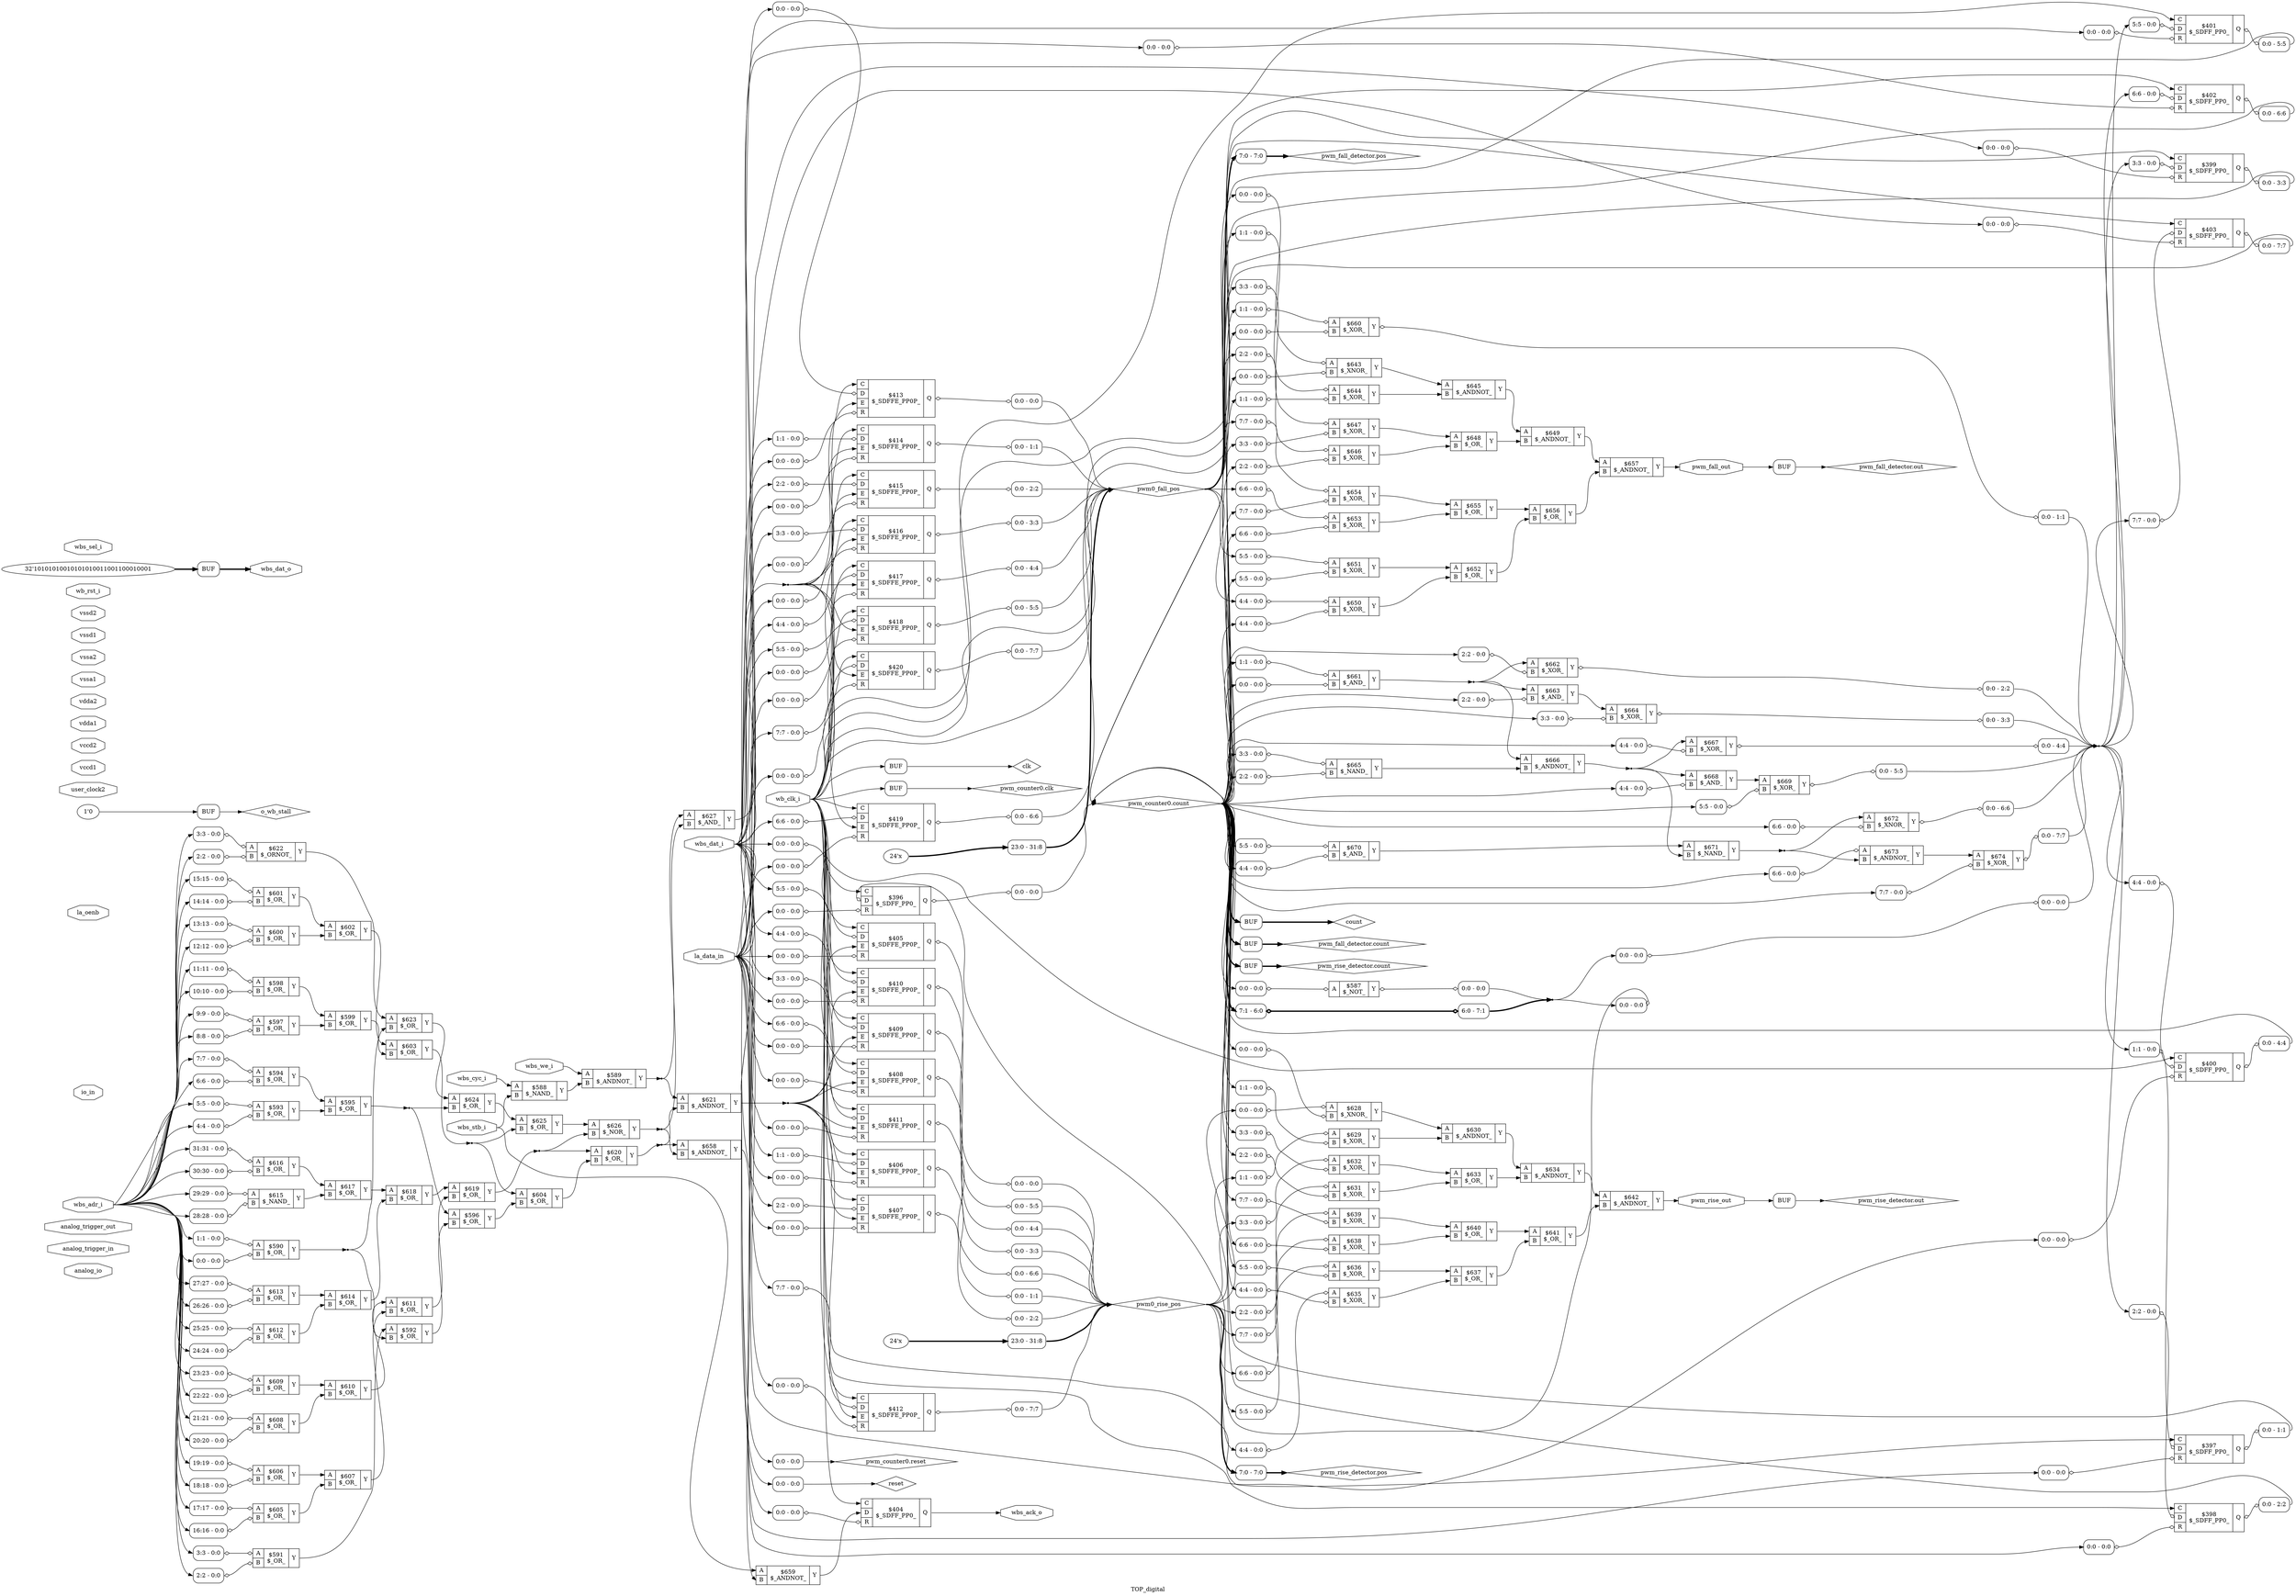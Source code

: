 digraph "TOP_digital" {
label="TOP_digital";
rankdir="LR";
remincross=true;
n81 [ shape=octagon, label="analog_io", color="black", fontcolor="black" ];
n82 [ shape=octagon, label="analog_trigger_in", color="black", fontcolor="black" ];
n83 [ shape=octagon, label="analog_trigger_out", color="black", fontcolor="black" ];
n84 [ shape=diamond, label="clk", color="black", fontcolor="black" ];
n85 [ shape=diamond, label="count", color="black", fontcolor="black" ];
n86 [ shape=octagon, label="io_in", color="black", fontcolor="black" ];
n87 [ shape=octagon, label="la_data_in", color="black", fontcolor="black" ];
n88 [ shape=octagon, label="la_oenb", color="black", fontcolor="black" ];
n89 [ shape=diamond, label="o_wb_stall", color="black", fontcolor="black" ];
n90 [ shape=diamond, label="pwm0_fall_pos", color="black", fontcolor="black" ];
n91 [ shape=diamond, label="pwm0_rise_pos", color="black", fontcolor="black" ];
n92 [ shape=diamond, label="pwm_counter0.clk", color="black", fontcolor="black" ];
n93 [ shape=diamond, label="pwm_counter0.count", color="black", fontcolor="black" ];
n94 [ shape=diamond, label="pwm_counter0.reset", color="black", fontcolor="black" ];
n95 [ shape=diamond, label="pwm_fall_detector.count", color="black", fontcolor="black" ];
n96 [ shape=diamond, label="pwm_fall_detector.out", color="black", fontcolor="black" ];
n97 [ shape=diamond, label="pwm_fall_detector.pos", color="black", fontcolor="black" ];
n98 [ shape=octagon, label="pwm_fall_out", color="black", fontcolor="black" ];
n99 [ shape=diamond, label="pwm_rise_detector.count", color="black", fontcolor="black" ];
n100 [ shape=diamond, label="pwm_rise_detector.out", color="black", fontcolor="black" ];
n101 [ shape=diamond, label="pwm_rise_detector.pos", color="black", fontcolor="black" ];
n102 [ shape=octagon, label="pwm_rise_out", color="black", fontcolor="black" ];
n103 [ shape=diamond, label="reset", color="black", fontcolor="black" ];
n104 [ shape=octagon, label="user_clock2", color="black", fontcolor="black" ];
n105 [ shape=octagon, label="vccd1", color="black", fontcolor="black" ];
n106 [ shape=octagon, label="vccd2", color="black", fontcolor="black" ];
n107 [ shape=octagon, label="vdda1", color="black", fontcolor="black" ];
n108 [ shape=octagon, label="vdda2", color="black", fontcolor="black" ];
n109 [ shape=octagon, label="vssa1", color="black", fontcolor="black" ];
n110 [ shape=octagon, label="vssa2", color="black", fontcolor="black" ];
n111 [ shape=octagon, label="vssd1", color="black", fontcolor="black" ];
n112 [ shape=octagon, label="vssd2", color="black", fontcolor="black" ];
n113 [ shape=octagon, label="wb_clk_i", color="black", fontcolor="black" ];
n114 [ shape=octagon, label="wb_rst_i", color="black", fontcolor="black" ];
n115 [ shape=octagon, label="wbs_ack_o", color="black", fontcolor="black" ];
n116 [ shape=octagon, label="wbs_adr_i", color="black", fontcolor="black" ];
n117 [ shape=octagon, label="wbs_cyc_i", color="black", fontcolor="black" ];
n118 [ shape=octagon, label="wbs_dat_i", color="black", fontcolor="black" ];
n119 [ shape=octagon, label="wbs_dat_o", color="black", fontcolor="black" ];
n120 [ shape=octagon, label="wbs_sel_i", color="black", fontcolor="black" ];
n121 [ shape=octagon, label="wbs_stb_i", color="black", fontcolor="black" ];
n122 [ shape=octagon, label="wbs_we_i", color="black", fontcolor="black" ];
c125 [ shape=record, label="{{<p123> A}|$587\n$_NOT_|{<p124> Y}}",  ];
x0 [ shape=record, style=rounded, label="<s0> 0:0 - 0:0 ", color="black", fontcolor="black" ];
x0:e -> c125:p123:w [arrowhead=odiamond, arrowtail=odiamond, dir=both, color="black", fontcolor="black", label=""];
x1 [ shape=record, style=rounded, label="<s0> 0:0 - 0:0 ", color="black", fontcolor="black" ];
c125:p124:e -> x1:w [arrowhead=odiamond, arrowtail=odiamond, dir=both, color="black", fontcolor="black", label=""];
c127 [ shape=record, label="{{<p123> A|<p126> B}|$588\n$_NAND_|{<p124> Y}}",  ];
c128 [ shape=record, label="{{<p123> A|<p126> B}|$589\n$_ANDNOT_|{<p124> Y}}",  ];
c129 [ shape=record, label="{{<p123> A|<p126> B}|$590\n$_OR_|{<p124> Y}}",  ];
x2 [ shape=record, style=rounded, label="<s0> 1:1 - 0:0 ", color="black", fontcolor="black" ];
x2:e -> c129:p123:w [arrowhead=odiamond, arrowtail=odiamond, dir=both, color="black", fontcolor="black", label=""];
x3 [ shape=record, style=rounded, label="<s0> 0:0 - 0:0 ", color="black", fontcolor="black" ];
x3:e -> c129:p126:w [arrowhead=odiamond, arrowtail=odiamond, dir=both, color="black", fontcolor="black", label=""];
c130 [ shape=record, label="{{<p123> A|<p126> B}|$591\n$_OR_|{<p124> Y}}",  ];
x4 [ shape=record, style=rounded, label="<s0> 3:3 - 0:0 ", color="black", fontcolor="black" ];
x4:e -> c130:p123:w [arrowhead=odiamond, arrowtail=odiamond, dir=both, color="black", fontcolor="black", label=""];
x5 [ shape=record, style=rounded, label="<s0> 2:2 - 0:0 ", color="black", fontcolor="black" ];
x5:e -> c130:p126:w [arrowhead=odiamond, arrowtail=odiamond, dir=both, color="black", fontcolor="black", label=""];
c131 [ shape=record, label="{{<p123> A|<p126> B}|$592\n$_OR_|{<p124> Y}}",  ];
c132 [ shape=record, label="{{<p123> A|<p126> B}|$593\n$_OR_|{<p124> Y}}",  ];
x6 [ shape=record, style=rounded, label="<s0> 5:5 - 0:0 ", color="black", fontcolor="black" ];
x6:e -> c132:p123:w [arrowhead=odiamond, arrowtail=odiamond, dir=both, color="black", fontcolor="black", label=""];
x7 [ shape=record, style=rounded, label="<s0> 4:4 - 0:0 ", color="black", fontcolor="black" ];
x7:e -> c132:p126:w [arrowhead=odiamond, arrowtail=odiamond, dir=both, color="black", fontcolor="black", label=""];
c133 [ shape=record, label="{{<p123> A|<p126> B}|$594\n$_OR_|{<p124> Y}}",  ];
x8 [ shape=record, style=rounded, label="<s0> 7:7 - 0:0 ", color="black", fontcolor="black" ];
x8:e -> c133:p123:w [arrowhead=odiamond, arrowtail=odiamond, dir=both, color="black", fontcolor="black", label=""];
x9 [ shape=record, style=rounded, label="<s0> 6:6 - 0:0 ", color="black", fontcolor="black" ];
x9:e -> c133:p126:w [arrowhead=odiamond, arrowtail=odiamond, dir=both, color="black", fontcolor="black", label=""];
c134 [ shape=record, label="{{<p123> A|<p126> B}|$595\n$_OR_|{<p124> Y}}",  ];
c135 [ shape=record, label="{{<p123> A|<p126> B}|$596\n$_OR_|{<p124> Y}}",  ];
c136 [ shape=record, label="{{<p123> A|<p126> B}|$597\n$_OR_|{<p124> Y}}",  ];
x10 [ shape=record, style=rounded, label="<s0> 9:9 - 0:0 ", color="black", fontcolor="black" ];
x10:e -> c136:p123:w [arrowhead=odiamond, arrowtail=odiamond, dir=both, color="black", fontcolor="black", label=""];
x11 [ shape=record, style=rounded, label="<s0> 8:8 - 0:0 ", color="black", fontcolor="black" ];
x11:e -> c136:p126:w [arrowhead=odiamond, arrowtail=odiamond, dir=both, color="black", fontcolor="black", label=""];
c137 [ shape=record, label="{{<p123> A|<p126> B}|$598\n$_OR_|{<p124> Y}}",  ];
x12 [ shape=record, style=rounded, label="<s0> 11:11 - 0:0 ", color="black", fontcolor="black" ];
x12:e -> c137:p123:w [arrowhead=odiamond, arrowtail=odiamond, dir=both, color="black", fontcolor="black", label=""];
x13 [ shape=record, style=rounded, label="<s0> 10:10 - 0:0 ", color="black", fontcolor="black" ];
x13:e -> c137:p126:w [arrowhead=odiamond, arrowtail=odiamond, dir=both, color="black", fontcolor="black", label=""];
c138 [ shape=record, label="{{<p123> A|<p126> B}|$599\n$_OR_|{<p124> Y}}",  ];
c139 [ shape=record, label="{{<p123> A|<p126> B}|$600\n$_OR_|{<p124> Y}}",  ];
x14 [ shape=record, style=rounded, label="<s0> 13:13 - 0:0 ", color="black", fontcolor="black" ];
x14:e -> c139:p123:w [arrowhead=odiamond, arrowtail=odiamond, dir=both, color="black", fontcolor="black", label=""];
x15 [ shape=record, style=rounded, label="<s0> 12:12 - 0:0 ", color="black", fontcolor="black" ];
x15:e -> c139:p126:w [arrowhead=odiamond, arrowtail=odiamond, dir=both, color="black", fontcolor="black", label=""];
c140 [ shape=record, label="{{<p123> A|<p126> B}|$601\n$_OR_|{<p124> Y}}",  ];
x16 [ shape=record, style=rounded, label="<s0> 15:15 - 0:0 ", color="black", fontcolor="black" ];
x16:e -> c140:p123:w [arrowhead=odiamond, arrowtail=odiamond, dir=both, color="black", fontcolor="black", label=""];
x17 [ shape=record, style=rounded, label="<s0> 14:14 - 0:0 ", color="black", fontcolor="black" ];
x17:e -> c140:p126:w [arrowhead=odiamond, arrowtail=odiamond, dir=both, color="black", fontcolor="black", label=""];
c141 [ shape=record, label="{{<p123> A|<p126> B}|$602\n$_OR_|{<p124> Y}}",  ];
c142 [ shape=record, label="{{<p123> A|<p126> B}|$603\n$_OR_|{<p124> Y}}",  ];
c143 [ shape=record, label="{{<p123> A|<p126> B}|$604\n$_OR_|{<p124> Y}}",  ];
c144 [ shape=record, label="{{<p123> A|<p126> B}|$605\n$_OR_|{<p124> Y}}",  ];
x18 [ shape=record, style=rounded, label="<s0> 17:17 - 0:0 ", color="black", fontcolor="black" ];
x18:e -> c144:p123:w [arrowhead=odiamond, arrowtail=odiamond, dir=both, color="black", fontcolor="black", label=""];
x19 [ shape=record, style=rounded, label="<s0> 16:16 - 0:0 ", color="black", fontcolor="black" ];
x19:e -> c144:p126:w [arrowhead=odiamond, arrowtail=odiamond, dir=both, color="black", fontcolor="black", label=""];
c145 [ shape=record, label="{{<p123> A|<p126> B}|$606\n$_OR_|{<p124> Y}}",  ];
x20 [ shape=record, style=rounded, label="<s0> 19:19 - 0:0 ", color="black", fontcolor="black" ];
x20:e -> c145:p123:w [arrowhead=odiamond, arrowtail=odiamond, dir=both, color="black", fontcolor="black", label=""];
x21 [ shape=record, style=rounded, label="<s0> 18:18 - 0:0 ", color="black", fontcolor="black" ];
x21:e -> c145:p126:w [arrowhead=odiamond, arrowtail=odiamond, dir=both, color="black", fontcolor="black", label=""];
c146 [ shape=record, label="{{<p123> A|<p126> B}|$607\n$_OR_|{<p124> Y}}",  ];
c147 [ shape=record, label="{{<p123> A|<p126> B}|$608\n$_OR_|{<p124> Y}}",  ];
x22 [ shape=record, style=rounded, label="<s0> 21:21 - 0:0 ", color="black", fontcolor="black" ];
x22:e -> c147:p123:w [arrowhead=odiamond, arrowtail=odiamond, dir=both, color="black", fontcolor="black", label=""];
x23 [ shape=record, style=rounded, label="<s0> 20:20 - 0:0 ", color="black", fontcolor="black" ];
x23:e -> c147:p126:w [arrowhead=odiamond, arrowtail=odiamond, dir=both, color="black", fontcolor="black", label=""];
c148 [ shape=record, label="{{<p123> A|<p126> B}|$609\n$_OR_|{<p124> Y}}",  ];
x24 [ shape=record, style=rounded, label="<s0> 23:23 - 0:0 ", color="black", fontcolor="black" ];
x24:e -> c148:p123:w [arrowhead=odiamond, arrowtail=odiamond, dir=both, color="black", fontcolor="black", label=""];
x25 [ shape=record, style=rounded, label="<s0> 22:22 - 0:0 ", color="black", fontcolor="black" ];
x25:e -> c148:p126:w [arrowhead=odiamond, arrowtail=odiamond, dir=both, color="black", fontcolor="black", label=""];
c149 [ shape=record, label="{{<p123> A|<p126> B}|$610\n$_OR_|{<p124> Y}}",  ];
c150 [ shape=record, label="{{<p123> A|<p126> B}|$611\n$_OR_|{<p124> Y}}",  ];
c151 [ shape=record, label="{{<p123> A|<p126> B}|$612\n$_OR_|{<p124> Y}}",  ];
x26 [ shape=record, style=rounded, label="<s0> 25:25 - 0:0 ", color="black", fontcolor="black" ];
x26:e -> c151:p123:w [arrowhead=odiamond, arrowtail=odiamond, dir=both, color="black", fontcolor="black", label=""];
x27 [ shape=record, style=rounded, label="<s0> 24:24 - 0:0 ", color="black", fontcolor="black" ];
x27:e -> c151:p126:w [arrowhead=odiamond, arrowtail=odiamond, dir=both, color="black", fontcolor="black", label=""];
c152 [ shape=record, label="{{<p123> A|<p126> B}|$613\n$_OR_|{<p124> Y}}",  ];
x28 [ shape=record, style=rounded, label="<s0> 27:27 - 0:0 ", color="black", fontcolor="black" ];
x28:e -> c152:p123:w [arrowhead=odiamond, arrowtail=odiamond, dir=both, color="black", fontcolor="black", label=""];
x29 [ shape=record, style=rounded, label="<s0> 26:26 - 0:0 ", color="black", fontcolor="black" ];
x29:e -> c152:p126:w [arrowhead=odiamond, arrowtail=odiamond, dir=both, color="black", fontcolor="black", label=""];
c153 [ shape=record, label="{{<p123> A|<p126> B}|$614\n$_OR_|{<p124> Y}}",  ];
c154 [ shape=record, label="{{<p123> A|<p126> B}|$615\n$_NAND_|{<p124> Y}}",  ];
x30 [ shape=record, style=rounded, label="<s0> 29:29 - 0:0 ", color="black", fontcolor="black" ];
x30:e -> c154:p123:w [arrowhead=odiamond, arrowtail=odiamond, dir=both, color="black", fontcolor="black", label=""];
x31 [ shape=record, style=rounded, label="<s0> 28:28 - 0:0 ", color="black", fontcolor="black" ];
x31:e -> c154:p126:w [arrowhead=odiamond, arrowtail=odiamond, dir=both, color="black", fontcolor="black", label=""];
c155 [ shape=record, label="{{<p123> A|<p126> B}|$616\n$_OR_|{<p124> Y}}",  ];
x32 [ shape=record, style=rounded, label="<s0> 31:31 - 0:0 ", color="black", fontcolor="black" ];
x32:e -> c155:p123:w [arrowhead=odiamond, arrowtail=odiamond, dir=both, color="black", fontcolor="black", label=""];
x33 [ shape=record, style=rounded, label="<s0> 30:30 - 0:0 ", color="black", fontcolor="black" ];
x33:e -> c155:p126:w [arrowhead=odiamond, arrowtail=odiamond, dir=both, color="black", fontcolor="black", label=""];
c156 [ shape=record, label="{{<p123> A|<p126> B}|$617\n$_OR_|{<p124> Y}}",  ];
c157 [ shape=record, label="{{<p123> A|<p126> B}|$618\n$_OR_|{<p124> Y}}",  ];
c158 [ shape=record, label="{{<p123> A|<p126> B}|$619\n$_OR_|{<p124> Y}}",  ];
c159 [ shape=record, label="{{<p123> A|<p126> B}|$620\n$_OR_|{<p124> Y}}",  ];
c160 [ shape=record, label="{{<p123> A|<p126> B}|$621\n$_ANDNOT_|{<p124> Y}}",  ];
c161 [ shape=record, label="{{<p123> A|<p126> B}|$622\n$_ORNOT_|{<p124> Y}}",  ];
x34 [ shape=record, style=rounded, label="<s0> 3:3 - 0:0 ", color="black", fontcolor="black" ];
x34:e -> c161:p123:w [arrowhead=odiamond, arrowtail=odiamond, dir=both, color="black", fontcolor="black", label=""];
x35 [ shape=record, style=rounded, label="<s0> 2:2 - 0:0 ", color="black", fontcolor="black" ];
x35:e -> c161:p126:w [arrowhead=odiamond, arrowtail=odiamond, dir=both, color="black", fontcolor="black", label=""];
c162 [ shape=record, label="{{<p123> A|<p126> B}|$623\n$_OR_|{<p124> Y}}",  ];
c163 [ shape=record, label="{{<p123> A|<p126> B}|$624\n$_OR_|{<p124> Y}}",  ];
c164 [ shape=record, label="{{<p123> A|<p126> B}|$625\n$_OR_|{<p124> Y}}",  ];
c165 [ shape=record, label="{{<p123> A|<p126> B}|$626\n$_NOR_|{<p124> Y}}",  ];
c166 [ shape=record, label="{{<p123> A|<p126> B}|$627\n$_AND_|{<p124> Y}}",  ];
c167 [ shape=record, label="{{<p123> A|<p126> B}|$628\n$_XNOR_|{<p124> Y}}",  ];
x36 [ shape=record, style=rounded, label="<s0> 0:0 - 0:0 ", color="black", fontcolor="black" ];
x36:e -> c167:p123:w [arrowhead=odiamond, arrowtail=odiamond, dir=both, color="black", fontcolor="black", label=""];
x37 [ shape=record, style=rounded, label="<s0> 0:0 - 0:0 ", color="black", fontcolor="black" ];
x37:e -> c167:p126:w [arrowhead=odiamond, arrowtail=odiamond, dir=both, color="black", fontcolor="black", label=""];
c168 [ shape=record, label="{{<p123> A|<p126> B}|$629\n$_XOR_|{<p124> Y}}",  ];
x38 [ shape=record, style=rounded, label="<s0> 1:1 - 0:0 ", color="black", fontcolor="black" ];
x38:e -> c168:p123:w [arrowhead=odiamond, arrowtail=odiamond, dir=both, color="black", fontcolor="black", label=""];
x39 [ shape=record, style=rounded, label="<s0> 1:1 - 0:0 ", color="black", fontcolor="black" ];
x39:e -> c168:p126:w [arrowhead=odiamond, arrowtail=odiamond, dir=both, color="black", fontcolor="black", label=""];
c169 [ shape=record, label="{{<p123> A|<p126> B}|$630\n$_ANDNOT_|{<p124> Y}}",  ];
c170 [ shape=record, label="{{<p123> A|<p126> B}|$631\n$_XOR_|{<p124> Y}}",  ];
x40 [ shape=record, style=rounded, label="<s0> 2:2 - 0:0 ", color="black", fontcolor="black" ];
x40:e -> c170:p123:w [arrowhead=odiamond, arrowtail=odiamond, dir=both, color="black", fontcolor="black", label=""];
x41 [ shape=record, style=rounded, label="<s0> 2:2 - 0:0 ", color="black", fontcolor="black" ];
x41:e -> c170:p126:w [arrowhead=odiamond, arrowtail=odiamond, dir=both, color="black", fontcolor="black", label=""];
c171 [ shape=record, label="{{<p123> A|<p126> B}|$632\n$_XOR_|{<p124> Y}}",  ];
x42 [ shape=record, style=rounded, label="<s0> 3:3 - 0:0 ", color="black", fontcolor="black" ];
x42:e -> c171:p123:w [arrowhead=odiamond, arrowtail=odiamond, dir=both, color="black", fontcolor="black", label=""];
x43 [ shape=record, style=rounded, label="<s0> 3:3 - 0:0 ", color="black", fontcolor="black" ];
x43:e -> c171:p126:w [arrowhead=odiamond, arrowtail=odiamond, dir=both, color="black", fontcolor="black", label=""];
c172 [ shape=record, label="{{<p123> A|<p126> B}|$633\n$_OR_|{<p124> Y}}",  ];
c173 [ shape=record, label="{{<p123> A|<p126> B}|$634\n$_ANDNOT_|{<p124> Y}}",  ];
c174 [ shape=record, label="{{<p123> A|<p126> B}|$635\n$_XOR_|{<p124> Y}}",  ];
x44 [ shape=record, style=rounded, label="<s0> 4:4 - 0:0 ", color="black", fontcolor="black" ];
x44:e -> c174:p123:w [arrowhead=odiamond, arrowtail=odiamond, dir=both, color="black", fontcolor="black", label=""];
x45 [ shape=record, style=rounded, label="<s0> 4:4 - 0:0 ", color="black", fontcolor="black" ];
x45:e -> c174:p126:w [arrowhead=odiamond, arrowtail=odiamond, dir=both, color="black", fontcolor="black", label=""];
c175 [ shape=record, label="{{<p123> A|<p126> B}|$636\n$_XOR_|{<p124> Y}}",  ];
x46 [ shape=record, style=rounded, label="<s0> 5:5 - 0:0 ", color="black", fontcolor="black" ];
x46:e -> c175:p123:w [arrowhead=odiamond, arrowtail=odiamond, dir=both, color="black", fontcolor="black", label=""];
x47 [ shape=record, style=rounded, label="<s0> 5:5 - 0:0 ", color="black", fontcolor="black" ];
x47:e -> c175:p126:w [arrowhead=odiamond, arrowtail=odiamond, dir=both, color="black", fontcolor="black", label=""];
c176 [ shape=record, label="{{<p123> A|<p126> B}|$637\n$_OR_|{<p124> Y}}",  ];
c177 [ shape=record, label="{{<p123> A|<p126> B}|$638\n$_XOR_|{<p124> Y}}",  ];
x48 [ shape=record, style=rounded, label="<s0> 6:6 - 0:0 ", color="black", fontcolor="black" ];
x48:e -> c177:p123:w [arrowhead=odiamond, arrowtail=odiamond, dir=both, color="black", fontcolor="black", label=""];
x49 [ shape=record, style=rounded, label="<s0> 6:6 - 0:0 ", color="black", fontcolor="black" ];
x49:e -> c177:p126:w [arrowhead=odiamond, arrowtail=odiamond, dir=both, color="black", fontcolor="black", label=""];
c178 [ shape=record, label="{{<p123> A|<p126> B}|$639\n$_XOR_|{<p124> Y}}",  ];
x50 [ shape=record, style=rounded, label="<s0> 7:7 - 0:0 ", color="black", fontcolor="black" ];
x50:e -> c178:p123:w [arrowhead=odiamond, arrowtail=odiamond, dir=both, color="black", fontcolor="black", label=""];
x51 [ shape=record, style=rounded, label="<s0> 7:7 - 0:0 ", color="black", fontcolor="black" ];
x51:e -> c178:p126:w [arrowhead=odiamond, arrowtail=odiamond, dir=both, color="black", fontcolor="black", label=""];
c179 [ shape=record, label="{{<p123> A|<p126> B}|$640\n$_OR_|{<p124> Y}}",  ];
c180 [ shape=record, label="{{<p123> A|<p126> B}|$641\n$_OR_|{<p124> Y}}",  ];
c181 [ shape=record, label="{{<p123> A|<p126> B}|$642\n$_ANDNOT_|{<p124> Y}}",  ];
c182 [ shape=record, label="{{<p123> A|<p126> B}|$643\n$_XNOR_|{<p124> Y}}",  ];
x52 [ shape=record, style=rounded, label="<s0> 0:0 - 0:0 ", color="black", fontcolor="black" ];
x52:e -> c182:p123:w [arrowhead=odiamond, arrowtail=odiamond, dir=both, color="black", fontcolor="black", label=""];
x53 [ shape=record, style=rounded, label="<s0> 0:0 - 0:0 ", color="black", fontcolor="black" ];
x53:e -> c182:p126:w [arrowhead=odiamond, arrowtail=odiamond, dir=both, color="black", fontcolor="black", label=""];
c183 [ shape=record, label="{{<p123> A|<p126> B}|$644\n$_XOR_|{<p124> Y}}",  ];
x54 [ shape=record, style=rounded, label="<s0> 1:1 - 0:0 ", color="black", fontcolor="black" ];
x54:e -> c183:p123:w [arrowhead=odiamond, arrowtail=odiamond, dir=both, color="black", fontcolor="black", label=""];
x55 [ shape=record, style=rounded, label="<s0> 1:1 - 0:0 ", color="black", fontcolor="black" ];
x55:e -> c183:p126:w [arrowhead=odiamond, arrowtail=odiamond, dir=both, color="black", fontcolor="black", label=""];
c184 [ shape=record, label="{{<p123> A|<p126> B}|$645\n$_ANDNOT_|{<p124> Y}}",  ];
c185 [ shape=record, label="{{<p123> A|<p126> B}|$646\n$_XOR_|{<p124> Y}}",  ];
x56 [ shape=record, style=rounded, label="<s0> 2:2 - 0:0 ", color="black", fontcolor="black" ];
x56:e -> c185:p123:w [arrowhead=odiamond, arrowtail=odiamond, dir=both, color="black", fontcolor="black", label=""];
x57 [ shape=record, style=rounded, label="<s0> 2:2 - 0:0 ", color="black", fontcolor="black" ];
x57:e -> c185:p126:w [arrowhead=odiamond, arrowtail=odiamond, dir=both, color="black", fontcolor="black", label=""];
c186 [ shape=record, label="{{<p123> A|<p126> B}|$647\n$_XOR_|{<p124> Y}}",  ];
x58 [ shape=record, style=rounded, label="<s0> 3:3 - 0:0 ", color="black", fontcolor="black" ];
x58:e -> c186:p123:w [arrowhead=odiamond, arrowtail=odiamond, dir=both, color="black", fontcolor="black", label=""];
x59 [ shape=record, style=rounded, label="<s0> 3:3 - 0:0 ", color="black", fontcolor="black" ];
x59:e -> c186:p126:w [arrowhead=odiamond, arrowtail=odiamond, dir=both, color="black", fontcolor="black", label=""];
c187 [ shape=record, label="{{<p123> A|<p126> B}|$648\n$_OR_|{<p124> Y}}",  ];
c188 [ shape=record, label="{{<p123> A|<p126> B}|$649\n$_ANDNOT_|{<p124> Y}}",  ];
c189 [ shape=record, label="{{<p123> A|<p126> B}|$650\n$_XOR_|{<p124> Y}}",  ];
x60 [ shape=record, style=rounded, label="<s0> 4:4 - 0:0 ", color="black", fontcolor="black" ];
x60:e -> c189:p123:w [arrowhead=odiamond, arrowtail=odiamond, dir=both, color="black", fontcolor="black", label=""];
x61 [ shape=record, style=rounded, label="<s0> 4:4 - 0:0 ", color="black", fontcolor="black" ];
x61:e -> c189:p126:w [arrowhead=odiamond, arrowtail=odiamond, dir=both, color="black", fontcolor="black", label=""];
c190 [ shape=record, label="{{<p123> A|<p126> B}|$651\n$_XOR_|{<p124> Y}}",  ];
x62 [ shape=record, style=rounded, label="<s0> 5:5 - 0:0 ", color="black", fontcolor="black" ];
x62:e -> c190:p123:w [arrowhead=odiamond, arrowtail=odiamond, dir=both, color="black", fontcolor="black", label=""];
x63 [ shape=record, style=rounded, label="<s0> 5:5 - 0:0 ", color="black", fontcolor="black" ];
x63:e -> c190:p126:w [arrowhead=odiamond, arrowtail=odiamond, dir=both, color="black", fontcolor="black", label=""];
c191 [ shape=record, label="{{<p123> A|<p126> B}|$652\n$_OR_|{<p124> Y}}",  ];
c192 [ shape=record, label="{{<p123> A|<p126> B}|$653\n$_XOR_|{<p124> Y}}",  ];
x64 [ shape=record, style=rounded, label="<s0> 6:6 - 0:0 ", color="black", fontcolor="black" ];
x64:e -> c192:p123:w [arrowhead=odiamond, arrowtail=odiamond, dir=both, color="black", fontcolor="black", label=""];
x65 [ shape=record, style=rounded, label="<s0> 6:6 - 0:0 ", color="black", fontcolor="black" ];
x65:e -> c192:p126:w [arrowhead=odiamond, arrowtail=odiamond, dir=both, color="black", fontcolor="black", label=""];
c193 [ shape=record, label="{{<p123> A|<p126> B}|$654\n$_XOR_|{<p124> Y}}",  ];
x66 [ shape=record, style=rounded, label="<s0> 7:7 - 0:0 ", color="black", fontcolor="black" ];
x66:e -> c193:p123:w [arrowhead=odiamond, arrowtail=odiamond, dir=both, color="black", fontcolor="black", label=""];
x67 [ shape=record, style=rounded, label="<s0> 7:7 - 0:0 ", color="black", fontcolor="black" ];
x67:e -> c193:p126:w [arrowhead=odiamond, arrowtail=odiamond, dir=both, color="black", fontcolor="black", label=""];
c194 [ shape=record, label="{{<p123> A|<p126> B}|$655\n$_OR_|{<p124> Y}}",  ];
c195 [ shape=record, label="{{<p123> A|<p126> B}|$656\n$_OR_|{<p124> Y}}",  ];
c196 [ shape=record, label="{{<p123> A|<p126> B}|$657\n$_ANDNOT_|{<p124> Y}}",  ];
c197 [ shape=record, label="{{<p123> A|<p126> B}|$658\n$_ANDNOT_|{<p124> Y}}",  ];
c198 [ shape=record, label="{{<p123> A|<p126> B}|$659\n$_ANDNOT_|{<p124> Y}}",  ];
c199 [ shape=record, label="{{<p123> A|<p126> B}|$660\n$_XOR_|{<p124> Y}}",  ];
x68 [ shape=record, style=rounded, label="<s0> 1:1 - 0:0 ", color="black", fontcolor="black" ];
x68:e -> c199:p123:w [arrowhead=odiamond, arrowtail=odiamond, dir=both, color="black", fontcolor="black", label=""];
x69 [ shape=record, style=rounded, label="<s0> 0:0 - 0:0 ", color="black", fontcolor="black" ];
x69:e -> c199:p126:w [arrowhead=odiamond, arrowtail=odiamond, dir=both, color="black", fontcolor="black", label=""];
x70 [ shape=record, style=rounded, label="<s0> 0:0 - 1:1 ", color="black", fontcolor="black" ];
c199:p124:e -> x70:w [arrowhead=odiamond, arrowtail=odiamond, dir=both, color="black", fontcolor="black", label=""];
c200 [ shape=record, label="{{<p123> A|<p126> B}|$661\n$_AND_|{<p124> Y}}",  ];
x71 [ shape=record, style=rounded, label="<s0> 1:1 - 0:0 ", color="black", fontcolor="black" ];
x71:e -> c200:p123:w [arrowhead=odiamond, arrowtail=odiamond, dir=both, color="black", fontcolor="black", label=""];
x72 [ shape=record, style=rounded, label="<s0> 0:0 - 0:0 ", color="black", fontcolor="black" ];
x72:e -> c200:p126:w [arrowhead=odiamond, arrowtail=odiamond, dir=both, color="black", fontcolor="black", label=""];
c201 [ shape=record, label="{{<p123> A|<p126> B}|$662\n$_XOR_|{<p124> Y}}",  ];
x73 [ shape=record, style=rounded, label="<s0> 2:2 - 0:0 ", color="black", fontcolor="black" ];
x73:e -> c201:p126:w [arrowhead=odiamond, arrowtail=odiamond, dir=both, color="black", fontcolor="black", label=""];
x74 [ shape=record, style=rounded, label="<s0> 0:0 - 2:2 ", color="black", fontcolor="black" ];
c201:p124:e -> x74:w [arrowhead=odiamond, arrowtail=odiamond, dir=both, color="black", fontcolor="black", label=""];
c202 [ shape=record, label="{{<p123> A|<p126> B}|$663\n$_AND_|{<p124> Y}}",  ];
x75 [ shape=record, style=rounded, label="<s0> 2:2 - 0:0 ", color="black", fontcolor="black" ];
x75:e -> c202:p126:w [arrowhead=odiamond, arrowtail=odiamond, dir=both, color="black", fontcolor="black", label=""];
c203 [ shape=record, label="{{<p123> A|<p126> B}|$664\n$_XOR_|{<p124> Y}}",  ];
x76 [ shape=record, style=rounded, label="<s0> 3:3 - 0:0 ", color="black", fontcolor="black" ];
x76:e -> c203:p126:w [arrowhead=odiamond, arrowtail=odiamond, dir=both, color="black", fontcolor="black", label=""];
x77 [ shape=record, style=rounded, label="<s0> 0:0 - 3:3 ", color="black", fontcolor="black" ];
c203:p124:e -> x77:w [arrowhead=odiamond, arrowtail=odiamond, dir=both, color="black", fontcolor="black", label=""];
c204 [ shape=record, label="{{<p123> A|<p126> B}|$665\n$_NAND_|{<p124> Y}}",  ];
x78 [ shape=record, style=rounded, label="<s0> 3:3 - 0:0 ", color="black", fontcolor="black" ];
x78:e -> c204:p123:w [arrowhead=odiamond, arrowtail=odiamond, dir=both, color="black", fontcolor="black", label=""];
x79 [ shape=record, style=rounded, label="<s0> 2:2 - 0:0 ", color="black", fontcolor="black" ];
x79:e -> c204:p126:w [arrowhead=odiamond, arrowtail=odiamond, dir=both, color="black", fontcolor="black", label=""];
c205 [ shape=record, label="{{<p123> A|<p126> B}|$666\n$_ANDNOT_|{<p124> Y}}",  ];
c206 [ shape=record, label="{{<p123> A|<p126> B}|$667\n$_XOR_|{<p124> Y}}",  ];
x80 [ shape=record, style=rounded, label="<s0> 4:4 - 0:0 ", color="black", fontcolor="black" ];
x80:e -> c206:p126:w [arrowhead=odiamond, arrowtail=odiamond, dir=both, color="black", fontcolor="black", label=""];
x81 [ shape=record, style=rounded, label="<s0> 0:0 - 4:4 ", color="black", fontcolor="black" ];
c206:p124:e -> x81:w [arrowhead=odiamond, arrowtail=odiamond, dir=both, color="black", fontcolor="black", label=""];
c207 [ shape=record, label="{{<p123> A|<p126> B}|$668\n$_AND_|{<p124> Y}}",  ];
x82 [ shape=record, style=rounded, label="<s0> 4:4 - 0:0 ", color="black", fontcolor="black" ];
x82:e -> c207:p126:w [arrowhead=odiamond, arrowtail=odiamond, dir=both, color="black", fontcolor="black", label=""];
c208 [ shape=record, label="{{<p123> A|<p126> B}|$669\n$_XOR_|{<p124> Y}}",  ];
x83 [ shape=record, style=rounded, label="<s0> 5:5 - 0:0 ", color="black", fontcolor="black" ];
x83:e -> c208:p126:w [arrowhead=odiamond, arrowtail=odiamond, dir=both, color="black", fontcolor="black", label=""];
x84 [ shape=record, style=rounded, label="<s0> 0:0 - 5:5 ", color="black", fontcolor="black" ];
c208:p124:e -> x84:w [arrowhead=odiamond, arrowtail=odiamond, dir=both, color="black", fontcolor="black", label=""];
c209 [ shape=record, label="{{<p123> A|<p126> B}|$670\n$_AND_|{<p124> Y}}",  ];
x85 [ shape=record, style=rounded, label="<s0> 5:5 - 0:0 ", color="black", fontcolor="black" ];
x85:e -> c209:p123:w [arrowhead=odiamond, arrowtail=odiamond, dir=both, color="black", fontcolor="black", label=""];
x86 [ shape=record, style=rounded, label="<s0> 4:4 - 0:0 ", color="black", fontcolor="black" ];
x86:e -> c209:p126:w [arrowhead=odiamond, arrowtail=odiamond, dir=both, color="black", fontcolor="black", label=""];
c210 [ shape=record, label="{{<p123> A|<p126> B}|$671\n$_NAND_|{<p124> Y}}",  ];
c211 [ shape=record, label="{{<p123> A|<p126> B}|$672\n$_XNOR_|{<p124> Y}}",  ];
x87 [ shape=record, style=rounded, label="<s0> 6:6 - 0:0 ", color="black", fontcolor="black" ];
x87:e -> c211:p126:w [arrowhead=odiamond, arrowtail=odiamond, dir=both, color="black", fontcolor="black", label=""];
x88 [ shape=record, style=rounded, label="<s0> 0:0 - 6:6 ", color="black", fontcolor="black" ];
c211:p124:e -> x88:w [arrowhead=odiamond, arrowtail=odiamond, dir=both, color="black", fontcolor="black", label=""];
c212 [ shape=record, label="{{<p123> A|<p126> B}|$673\n$_ANDNOT_|{<p124> Y}}",  ];
x89 [ shape=record, style=rounded, label="<s0> 6:6 - 0:0 ", color="black", fontcolor="black" ];
x89:e -> c212:p123:w [arrowhead=odiamond, arrowtail=odiamond, dir=both, color="black", fontcolor="black", label=""];
c213 [ shape=record, label="{{<p123> A|<p126> B}|$674\n$_XOR_|{<p124> Y}}",  ];
x90 [ shape=record, style=rounded, label="<s0> 7:7 - 0:0 ", color="black", fontcolor="black" ];
x90:e -> c213:p126:w [arrowhead=odiamond, arrowtail=odiamond, dir=both, color="black", fontcolor="black", label=""];
x91 [ shape=record, style=rounded, label="<s0> 0:0 - 7:7 ", color="black", fontcolor="black" ];
c213:p124:e -> x91:w [arrowhead=odiamond, arrowtail=odiamond, dir=both, color="black", fontcolor="black", label=""];
c218 [ shape=record, label="{{<p214> C|<p215> D|<p216> R}|$396\n$_SDFF_PP0_|{<p217> Q}}",  ];
x92 [ shape=record, style=rounded, label="<s0> 0:0 - 0:0 ", color="black", fontcolor="black" ];
x92:e -> c218:p215:w [arrowhead=odiamond, arrowtail=odiamond, dir=both, color="black", fontcolor="black", label=""];
x93 [ shape=record, style=rounded, label="<s0> 0:0 - 0:0 ", color="black", fontcolor="black" ];
c218:p217:e -> x93:w [arrowhead=odiamond, arrowtail=odiamond, dir=both, color="black", fontcolor="black", label=""];
x94 [ shape=record, style=rounded, label="<s0> 0:0 - 0:0 ", color="black", fontcolor="black" ];
x94:e -> c218:p216:w [arrowhead=odiamond, arrowtail=odiamond, dir=both, color="black", fontcolor="black", label=""];
c219 [ shape=record, label="{{<p214> C|<p215> D|<p216> R}|$397\n$_SDFF_PP0_|{<p217> Q}}",  ];
x95 [ shape=record, style=rounded, label="<s0> 1:1 - 0:0 ", color="black", fontcolor="black" ];
x95:e -> c219:p215:w [arrowhead=odiamond, arrowtail=odiamond, dir=both, color="black", fontcolor="black", label=""];
x96 [ shape=record, style=rounded, label="<s0> 0:0 - 1:1 ", color="black", fontcolor="black" ];
c219:p217:e -> x96:w [arrowhead=odiamond, arrowtail=odiamond, dir=both, color="black", fontcolor="black", label=""];
x97 [ shape=record, style=rounded, label="<s0> 0:0 - 0:0 ", color="black", fontcolor="black" ];
x97:e -> c219:p216:w [arrowhead=odiamond, arrowtail=odiamond, dir=both, color="black", fontcolor="black", label=""];
c220 [ shape=record, label="{{<p214> C|<p215> D|<p216> R}|$398\n$_SDFF_PP0_|{<p217> Q}}",  ];
x98 [ shape=record, style=rounded, label="<s0> 2:2 - 0:0 ", color="black", fontcolor="black" ];
x98:e -> c220:p215:w [arrowhead=odiamond, arrowtail=odiamond, dir=both, color="black", fontcolor="black", label=""];
x99 [ shape=record, style=rounded, label="<s0> 0:0 - 2:2 ", color="black", fontcolor="black" ];
c220:p217:e -> x99:w [arrowhead=odiamond, arrowtail=odiamond, dir=both, color="black", fontcolor="black", label=""];
x100 [ shape=record, style=rounded, label="<s0> 0:0 - 0:0 ", color="black", fontcolor="black" ];
x100:e -> c220:p216:w [arrowhead=odiamond, arrowtail=odiamond, dir=both, color="black", fontcolor="black", label=""];
c221 [ shape=record, label="{{<p214> C|<p215> D|<p216> R}|$399\n$_SDFF_PP0_|{<p217> Q}}",  ];
x101 [ shape=record, style=rounded, label="<s0> 3:3 - 0:0 ", color="black", fontcolor="black" ];
x101:e -> c221:p215:w [arrowhead=odiamond, arrowtail=odiamond, dir=both, color="black", fontcolor="black", label=""];
x102 [ shape=record, style=rounded, label="<s0> 0:0 - 3:3 ", color="black", fontcolor="black" ];
c221:p217:e -> x102:w [arrowhead=odiamond, arrowtail=odiamond, dir=both, color="black", fontcolor="black", label=""];
x103 [ shape=record, style=rounded, label="<s0> 0:0 - 0:0 ", color="black", fontcolor="black" ];
x103:e -> c221:p216:w [arrowhead=odiamond, arrowtail=odiamond, dir=both, color="black", fontcolor="black", label=""];
c222 [ shape=record, label="{{<p214> C|<p215> D|<p216> R}|$400\n$_SDFF_PP0_|{<p217> Q}}",  ];
x104 [ shape=record, style=rounded, label="<s0> 4:4 - 0:0 ", color="black", fontcolor="black" ];
x104:e -> c222:p215:w [arrowhead=odiamond, arrowtail=odiamond, dir=both, color="black", fontcolor="black", label=""];
x105 [ shape=record, style=rounded, label="<s0> 0:0 - 4:4 ", color="black", fontcolor="black" ];
c222:p217:e -> x105:w [arrowhead=odiamond, arrowtail=odiamond, dir=both, color="black", fontcolor="black", label=""];
x106 [ shape=record, style=rounded, label="<s0> 0:0 - 0:0 ", color="black", fontcolor="black" ];
x106:e -> c222:p216:w [arrowhead=odiamond, arrowtail=odiamond, dir=both, color="black", fontcolor="black", label=""];
c223 [ shape=record, label="{{<p214> C|<p215> D|<p216> R}|$401\n$_SDFF_PP0_|{<p217> Q}}",  ];
x107 [ shape=record, style=rounded, label="<s0> 5:5 - 0:0 ", color="black", fontcolor="black" ];
x107:e -> c223:p215:w [arrowhead=odiamond, arrowtail=odiamond, dir=both, color="black", fontcolor="black", label=""];
x108 [ shape=record, style=rounded, label="<s0> 0:0 - 5:5 ", color="black", fontcolor="black" ];
c223:p217:e -> x108:w [arrowhead=odiamond, arrowtail=odiamond, dir=both, color="black", fontcolor="black", label=""];
x109 [ shape=record, style=rounded, label="<s0> 0:0 - 0:0 ", color="black", fontcolor="black" ];
x109:e -> c223:p216:w [arrowhead=odiamond, arrowtail=odiamond, dir=both, color="black", fontcolor="black", label=""];
c224 [ shape=record, label="{{<p214> C|<p215> D|<p216> R}|$402\n$_SDFF_PP0_|{<p217> Q}}",  ];
x110 [ shape=record, style=rounded, label="<s0> 6:6 - 0:0 ", color="black", fontcolor="black" ];
x110:e -> c224:p215:w [arrowhead=odiamond, arrowtail=odiamond, dir=both, color="black", fontcolor="black", label=""];
x111 [ shape=record, style=rounded, label="<s0> 0:0 - 6:6 ", color="black", fontcolor="black" ];
c224:p217:e -> x111:w [arrowhead=odiamond, arrowtail=odiamond, dir=both, color="black", fontcolor="black", label=""];
x112 [ shape=record, style=rounded, label="<s0> 0:0 - 0:0 ", color="black", fontcolor="black" ];
x112:e -> c224:p216:w [arrowhead=odiamond, arrowtail=odiamond, dir=both, color="black", fontcolor="black", label=""];
c225 [ shape=record, label="{{<p214> C|<p215> D|<p216> R}|$403\n$_SDFF_PP0_|{<p217> Q}}",  ];
x113 [ shape=record, style=rounded, label="<s0> 7:7 - 0:0 ", color="black", fontcolor="black" ];
x113:e -> c225:p215:w [arrowhead=odiamond, arrowtail=odiamond, dir=both, color="black", fontcolor="black", label=""];
x114 [ shape=record, style=rounded, label="<s0> 0:0 - 7:7 ", color="black", fontcolor="black" ];
c225:p217:e -> x114:w [arrowhead=odiamond, arrowtail=odiamond, dir=both, color="black", fontcolor="black", label=""];
x115 [ shape=record, style=rounded, label="<s0> 0:0 - 0:0 ", color="black", fontcolor="black" ];
x115:e -> c225:p216:w [arrowhead=odiamond, arrowtail=odiamond, dir=both, color="black", fontcolor="black", label=""];
c226 [ shape=record, label="{{<p214> C|<p215> D|<p216> R}|$404\n$_SDFF_PP0_|{<p217> Q}}",  ];
x116 [ shape=record, style=rounded, label="<s0> 0:0 - 0:0 ", color="black", fontcolor="black" ];
x116:e -> c226:p216:w [arrowhead=odiamond, arrowtail=odiamond, dir=both, color="black", fontcolor="black", label=""];
c228 [ shape=record, label="{{<p214> C|<p215> D|<p227> E|<p216> R}|$405\n$_SDFFE_PP0P_|{<p217> Q}}",  ];
x117 [ shape=record, style=rounded, label="<s0> 0:0 - 0:0 ", color="black", fontcolor="black" ];
x117:e -> c228:p215:w [arrowhead=odiamond, arrowtail=odiamond, dir=both, color="black", fontcolor="black", label=""];
x118 [ shape=record, style=rounded, label="<s0> 0:0 - 0:0 ", color="black", fontcolor="black" ];
c228:p217:e -> x118:w [arrowhead=odiamond, arrowtail=odiamond, dir=both, color="black", fontcolor="black", label=""];
x119 [ shape=record, style=rounded, label="<s0> 0:0 - 0:0 ", color="black", fontcolor="black" ];
x119:e -> c228:p216:w [arrowhead=odiamond, arrowtail=odiamond, dir=both, color="black", fontcolor="black", label=""];
c229 [ shape=record, label="{{<p214> C|<p215> D|<p227> E|<p216> R}|$406\n$_SDFFE_PP0P_|{<p217> Q}}",  ];
x120 [ shape=record, style=rounded, label="<s0> 1:1 - 0:0 ", color="black", fontcolor="black" ];
x120:e -> c229:p215:w [arrowhead=odiamond, arrowtail=odiamond, dir=both, color="black", fontcolor="black", label=""];
x121 [ shape=record, style=rounded, label="<s0> 0:0 - 1:1 ", color="black", fontcolor="black" ];
c229:p217:e -> x121:w [arrowhead=odiamond, arrowtail=odiamond, dir=both, color="black", fontcolor="black", label=""];
x122 [ shape=record, style=rounded, label="<s0> 0:0 - 0:0 ", color="black", fontcolor="black" ];
x122:e -> c229:p216:w [arrowhead=odiamond, arrowtail=odiamond, dir=both, color="black", fontcolor="black", label=""];
c230 [ shape=record, label="{{<p214> C|<p215> D|<p227> E|<p216> R}|$407\n$_SDFFE_PP0P_|{<p217> Q}}",  ];
x123 [ shape=record, style=rounded, label="<s0> 2:2 - 0:0 ", color="black", fontcolor="black" ];
x123:e -> c230:p215:w [arrowhead=odiamond, arrowtail=odiamond, dir=both, color="black", fontcolor="black", label=""];
x124 [ shape=record, style=rounded, label="<s0> 0:0 - 2:2 ", color="black", fontcolor="black" ];
c230:p217:e -> x124:w [arrowhead=odiamond, arrowtail=odiamond, dir=both, color="black", fontcolor="black", label=""];
x125 [ shape=record, style=rounded, label="<s0> 0:0 - 0:0 ", color="black", fontcolor="black" ];
x125:e -> c230:p216:w [arrowhead=odiamond, arrowtail=odiamond, dir=both, color="black", fontcolor="black", label=""];
c231 [ shape=record, label="{{<p214> C|<p215> D|<p227> E|<p216> R}|$408\n$_SDFFE_PP0P_|{<p217> Q}}",  ];
x126 [ shape=record, style=rounded, label="<s0> 3:3 - 0:0 ", color="black", fontcolor="black" ];
x126:e -> c231:p215:w [arrowhead=odiamond, arrowtail=odiamond, dir=both, color="black", fontcolor="black", label=""];
x127 [ shape=record, style=rounded, label="<s0> 0:0 - 3:3 ", color="black", fontcolor="black" ];
c231:p217:e -> x127:w [arrowhead=odiamond, arrowtail=odiamond, dir=both, color="black", fontcolor="black", label=""];
x128 [ shape=record, style=rounded, label="<s0> 0:0 - 0:0 ", color="black", fontcolor="black" ];
x128:e -> c231:p216:w [arrowhead=odiamond, arrowtail=odiamond, dir=both, color="black", fontcolor="black", label=""];
c232 [ shape=record, label="{{<p214> C|<p215> D|<p227> E|<p216> R}|$409\n$_SDFFE_PP0P_|{<p217> Q}}",  ];
x129 [ shape=record, style=rounded, label="<s0> 4:4 - 0:0 ", color="black", fontcolor="black" ];
x129:e -> c232:p215:w [arrowhead=odiamond, arrowtail=odiamond, dir=both, color="black", fontcolor="black", label=""];
x130 [ shape=record, style=rounded, label="<s0> 0:0 - 4:4 ", color="black", fontcolor="black" ];
c232:p217:e -> x130:w [arrowhead=odiamond, arrowtail=odiamond, dir=both, color="black", fontcolor="black", label=""];
x131 [ shape=record, style=rounded, label="<s0> 0:0 - 0:0 ", color="black", fontcolor="black" ];
x131:e -> c232:p216:w [arrowhead=odiamond, arrowtail=odiamond, dir=both, color="black", fontcolor="black", label=""];
c233 [ shape=record, label="{{<p214> C|<p215> D|<p227> E|<p216> R}|$410\n$_SDFFE_PP0P_|{<p217> Q}}",  ];
x132 [ shape=record, style=rounded, label="<s0> 5:5 - 0:0 ", color="black", fontcolor="black" ];
x132:e -> c233:p215:w [arrowhead=odiamond, arrowtail=odiamond, dir=both, color="black", fontcolor="black", label=""];
x133 [ shape=record, style=rounded, label="<s0> 0:0 - 5:5 ", color="black", fontcolor="black" ];
c233:p217:e -> x133:w [arrowhead=odiamond, arrowtail=odiamond, dir=both, color="black", fontcolor="black", label=""];
x134 [ shape=record, style=rounded, label="<s0> 0:0 - 0:0 ", color="black", fontcolor="black" ];
x134:e -> c233:p216:w [arrowhead=odiamond, arrowtail=odiamond, dir=both, color="black", fontcolor="black", label=""];
c234 [ shape=record, label="{{<p214> C|<p215> D|<p227> E|<p216> R}|$411\n$_SDFFE_PP0P_|{<p217> Q}}",  ];
x135 [ shape=record, style=rounded, label="<s0> 6:6 - 0:0 ", color="black", fontcolor="black" ];
x135:e -> c234:p215:w [arrowhead=odiamond, arrowtail=odiamond, dir=both, color="black", fontcolor="black", label=""];
x136 [ shape=record, style=rounded, label="<s0> 0:0 - 6:6 ", color="black", fontcolor="black" ];
c234:p217:e -> x136:w [arrowhead=odiamond, arrowtail=odiamond, dir=both, color="black", fontcolor="black", label=""];
x137 [ shape=record, style=rounded, label="<s0> 0:0 - 0:0 ", color="black", fontcolor="black" ];
x137:e -> c234:p216:w [arrowhead=odiamond, arrowtail=odiamond, dir=both, color="black", fontcolor="black", label=""];
c235 [ shape=record, label="{{<p214> C|<p215> D|<p227> E|<p216> R}|$412\n$_SDFFE_PP0P_|{<p217> Q}}",  ];
x138 [ shape=record, style=rounded, label="<s0> 7:7 - 0:0 ", color="black", fontcolor="black" ];
x138:e -> c235:p215:w [arrowhead=odiamond, arrowtail=odiamond, dir=both, color="black", fontcolor="black", label=""];
x139 [ shape=record, style=rounded, label="<s0> 0:0 - 7:7 ", color="black", fontcolor="black" ];
c235:p217:e -> x139:w [arrowhead=odiamond, arrowtail=odiamond, dir=both, color="black", fontcolor="black", label=""];
x140 [ shape=record, style=rounded, label="<s0> 0:0 - 0:0 ", color="black", fontcolor="black" ];
x140:e -> c235:p216:w [arrowhead=odiamond, arrowtail=odiamond, dir=both, color="black", fontcolor="black", label=""];
c236 [ shape=record, label="{{<p214> C|<p215> D|<p227> E|<p216> R}|$413\n$_SDFFE_PP0P_|{<p217> Q}}",  ];
x141 [ shape=record, style=rounded, label="<s0> 0:0 - 0:0 ", color="black", fontcolor="black" ];
x141:e -> c236:p215:w [arrowhead=odiamond, arrowtail=odiamond, dir=both, color="black", fontcolor="black", label=""];
x142 [ shape=record, style=rounded, label="<s0> 0:0 - 0:0 ", color="black", fontcolor="black" ];
c236:p217:e -> x142:w [arrowhead=odiamond, arrowtail=odiamond, dir=both, color="black", fontcolor="black", label=""];
x143 [ shape=record, style=rounded, label="<s0> 0:0 - 0:0 ", color="black", fontcolor="black" ];
x143:e -> c236:p216:w [arrowhead=odiamond, arrowtail=odiamond, dir=both, color="black", fontcolor="black", label=""];
c237 [ shape=record, label="{{<p214> C|<p215> D|<p227> E|<p216> R}|$414\n$_SDFFE_PP0P_|{<p217> Q}}",  ];
x144 [ shape=record, style=rounded, label="<s0> 1:1 - 0:0 ", color="black", fontcolor="black" ];
x144:e -> c237:p215:w [arrowhead=odiamond, arrowtail=odiamond, dir=both, color="black", fontcolor="black", label=""];
x145 [ shape=record, style=rounded, label="<s0> 0:0 - 1:1 ", color="black", fontcolor="black" ];
c237:p217:e -> x145:w [arrowhead=odiamond, arrowtail=odiamond, dir=both, color="black", fontcolor="black", label=""];
x146 [ shape=record, style=rounded, label="<s0> 0:0 - 0:0 ", color="black", fontcolor="black" ];
x146:e -> c237:p216:w [arrowhead=odiamond, arrowtail=odiamond, dir=both, color="black", fontcolor="black", label=""];
c238 [ shape=record, label="{{<p214> C|<p215> D|<p227> E|<p216> R}|$415\n$_SDFFE_PP0P_|{<p217> Q}}",  ];
x147 [ shape=record, style=rounded, label="<s0> 2:2 - 0:0 ", color="black", fontcolor="black" ];
x147:e -> c238:p215:w [arrowhead=odiamond, arrowtail=odiamond, dir=both, color="black", fontcolor="black", label=""];
x148 [ shape=record, style=rounded, label="<s0> 0:0 - 2:2 ", color="black", fontcolor="black" ];
c238:p217:e -> x148:w [arrowhead=odiamond, arrowtail=odiamond, dir=both, color="black", fontcolor="black", label=""];
x149 [ shape=record, style=rounded, label="<s0> 0:0 - 0:0 ", color="black", fontcolor="black" ];
x149:e -> c238:p216:w [arrowhead=odiamond, arrowtail=odiamond, dir=both, color="black", fontcolor="black", label=""];
c239 [ shape=record, label="{{<p214> C|<p215> D|<p227> E|<p216> R}|$416\n$_SDFFE_PP0P_|{<p217> Q}}",  ];
x150 [ shape=record, style=rounded, label="<s0> 3:3 - 0:0 ", color="black", fontcolor="black" ];
x150:e -> c239:p215:w [arrowhead=odiamond, arrowtail=odiamond, dir=both, color="black", fontcolor="black", label=""];
x151 [ shape=record, style=rounded, label="<s0> 0:0 - 3:3 ", color="black", fontcolor="black" ];
c239:p217:e -> x151:w [arrowhead=odiamond, arrowtail=odiamond, dir=both, color="black", fontcolor="black", label=""];
x152 [ shape=record, style=rounded, label="<s0> 0:0 - 0:0 ", color="black", fontcolor="black" ];
x152:e -> c239:p216:w [arrowhead=odiamond, arrowtail=odiamond, dir=both, color="black", fontcolor="black", label=""];
c240 [ shape=record, label="{{<p214> C|<p215> D|<p227> E|<p216> R}|$417\n$_SDFFE_PP0P_|{<p217> Q}}",  ];
x153 [ shape=record, style=rounded, label="<s0> 4:4 - 0:0 ", color="black", fontcolor="black" ];
x153:e -> c240:p215:w [arrowhead=odiamond, arrowtail=odiamond, dir=both, color="black", fontcolor="black", label=""];
x154 [ shape=record, style=rounded, label="<s0> 0:0 - 4:4 ", color="black", fontcolor="black" ];
c240:p217:e -> x154:w [arrowhead=odiamond, arrowtail=odiamond, dir=both, color="black", fontcolor="black", label=""];
x155 [ shape=record, style=rounded, label="<s0> 0:0 - 0:0 ", color="black", fontcolor="black" ];
x155:e -> c240:p216:w [arrowhead=odiamond, arrowtail=odiamond, dir=both, color="black", fontcolor="black", label=""];
c241 [ shape=record, label="{{<p214> C|<p215> D|<p227> E|<p216> R}|$418\n$_SDFFE_PP0P_|{<p217> Q}}",  ];
x156 [ shape=record, style=rounded, label="<s0> 5:5 - 0:0 ", color="black", fontcolor="black" ];
x156:e -> c241:p215:w [arrowhead=odiamond, arrowtail=odiamond, dir=both, color="black", fontcolor="black", label=""];
x157 [ shape=record, style=rounded, label="<s0> 0:0 - 5:5 ", color="black", fontcolor="black" ];
c241:p217:e -> x157:w [arrowhead=odiamond, arrowtail=odiamond, dir=both, color="black", fontcolor="black", label=""];
x158 [ shape=record, style=rounded, label="<s0> 0:0 - 0:0 ", color="black", fontcolor="black" ];
x158:e -> c241:p216:w [arrowhead=odiamond, arrowtail=odiamond, dir=both, color="black", fontcolor="black", label=""];
c242 [ shape=record, label="{{<p214> C|<p215> D|<p227> E|<p216> R}|$419\n$_SDFFE_PP0P_|{<p217> Q}}",  ];
x159 [ shape=record, style=rounded, label="<s0> 6:6 - 0:0 ", color="black", fontcolor="black" ];
x159:e -> c242:p215:w [arrowhead=odiamond, arrowtail=odiamond, dir=both, color="black", fontcolor="black", label=""];
x160 [ shape=record, style=rounded, label="<s0> 0:0 - 6:6 ", color="black", fontcolor="black" ];
c242:p217:e -> x160:w [arrowhead=odiamond, arrowtail=odiamond, dir=both, color="black", fontcolor="black", label=""];
x161 [ shape=record, style=rounded, label="<s0> 0:0 - 0:0 ", color="black", fontcolor="black" ];
x161:e -> c242:p216:w [arrowhead=odiamond, arrowtail=odiamond, dir=both, color="black", fontcolor="black", label=""];
c243 [ shape=record, label="{{<p214> C|<p215> D|<p227> E|<p216> R}|$420\n$_SDFFE_PP0P_|{<p217> Q}}",  ];
x162 [ shape=record, style=rounded, label="<s0> 7:7 - 0:0 ", color="black", fontcolor="black" ];
x162:e -> c243:p215:w [arrowhead=odiamond, arrowtail=odiamond, dir=both, color="black", fontcolor="black", label=""];
x163 [ shape=record, style=rounded, label="<s0> 0:0 - 7:7 ", color="black", fontcolor="black" ];
c243:p217:e -> x163:w [arrowhead=odiamond, arrowtail=odiamond, dir=both, color="black", fontcolor="black", label=""];
x164 [ shape=record, style=rounded, label="<s0> 0:0 - 0:0 ", color="black", fontcolor="black" ];
x164:e -> c243:p216:w [arrowhead=odiamond, arrowtail=odiamond, dir=both, color="black", fontcolor="black", label=""];
x165 [ shape=record, style=rounded, label="<s0> 7:1 - 6:0 ", color="black", fontcolor="black" ];
x166 [ shape=record, style=rounded, label="<s0> 6:0 - 7:1 ", color="black", fontcolor="black" ];
x165:e -> x166:w [arrowhead=odiamond, arrowtail=odiamond, dir=both, color="black", fontcolor="black", style="setlinewidth(3)", label=""];
x167 [ shape=record, style=rounded, label="<s0> 0:0 - 0:0 ", color="black", fontcolor="black" ];
x168 [ shape=record, style=rounded, label="<s0> 0:0 - 0:0 ", color="black", fontcolor="black" ];
x167:e -> x168:w [arrowhead=odiamond, arrowtail=odiamond, dir=both, color="black", fontcolor="black", label=""];
x169 [shape=box, style=rounded, label="BUF", ];
x170 [shape=box, style=rounded, label="BUF", ];
v171 [ label="1'0" ];
x172 [shape=box, style=rounded, label="BUF", ];
v173 [ label="24'x" ];
x174 [ shape=record, style=rounded, label="<s0> 23:0 - 31:8 ", color="black", fontcolor="black" ];
v175 [ label="24'x" ];
x176 [ shape=record, style=rounded, label="<s0> 23:0 - 31:8 ", color="black", fontcolor="black" ];
x177 [shape=box, style=rounded, label="BUF", ];
x178 [ shape=record, style=rounded, label="<s0> 0:0 - 0:0 ", color="black", fontcolor="black" ];
x179 [shape=box, style=rounded, label="BUF", ];
x180 [shape=box, style=rounded, label="BUF", ];
x181 [ shape=record, style=rounded, label="<s0> 7:0 - 7:0 ", color="black", fontcolor="black" ];
x182 [shape=box, style=rounded, label="BUF", ];
x183 [shape=box, style=rounded, label="BUF", ];
x184 [ shape=record, style=rounded, label="<s0> 7:0 - 7:0 ", color="black", fontcolor="black" ];
x185 [ shape=record, style=rounded, label="<s0> 0:0 - 0:0 ", color="black", fontcolor="black" ];
v186 [ label="32'10101010010101010011001100010001" ];
x187 [shape=box, style=rounded, label="BUF", ];
n1 [ shape=point ];
c166:p124:e -> n1:w [color="black", fontcolor="black", label=""];
n1:e -> c236:p227:w [color="black", fontcolor="black", label=""];
n1:e -> c237:p227:w [color="black", fontcolor="black", label=""];
n1:e -> c238:p227:w [color="black", fontcolor="black", label=""];
n1:e -> c239:p227:w [color="black", fontcolor="black", label=""];
n1:e -> c240:p227:w [color="black", fontcolor="black", label=""];
n1:e -> c241:p227:w [color="black", fontcolor="black", label=""];
n1:e -> c242:p227:w [color="black", fontcolor="black", label=""];
n1:e -> c243:p227:w [color="black", fontcolor="black", label=""];
n10 [ shape=point ];
c159:p124:e -> n10:w [color="black", fontcolor="black", label=""];
n10:e -> c160:p126:w [color="black", fontcolor="black", label=""];
n10:e -> c197:p123:w [color="black", fontcolor="black", label=""];
x183:e -> n100:w [color="black", fontcolor="black", label=""];
x184:e -> n101:w [color="black", fontcolor="black", style="setlinewidth(3)", label=""];
c181:p124:e -> n102:w [color="black", fontcolor="black", label=""];
n102:e -> x183:w [color="black", fontcolor="black", label=""];
x185:e -> n103:w [color="black", fontcolor="black", label=""];
c161:p124:e -> c162:p123:w [color="black", fontcolor="black", label=""];
n113:e -> c218:p214:w [color="black", fontcolor="black", label=""];
n113:e -> c219:p214:w [color="black", fontcolor="black", label=""];
n113:e -> c220:p214:w [color="black", fontcolor="black", label=""];
n113:e -> c221:p214:w [color="black", fontcolor="black", label=""];
n113:e -> c222:p214:w [color="black", fontcolor="black", label=""];
n113:e -> c223:p214:w [color="black", fontcolor="black", label=""];
n113:e -> c224:p214:w [color="black", fontcolor="black", label=""];
n113:e -> c225:p214:w [color="black", fontcolor="black", label=""];
n113:e -> c226:p214:w [color="black", fontcolor="black", label=""];
n113:e -> c228:p214:w [color="black", fontcolor="black", label=""];
n113:e -> c229:p214:w [color="black", fontcolor="black", label=""];
n113:e -> c230:p214:w [color="black", fontcolor="black", label=""];
n113:e -> c231:p214:w [color="black", fontcolor="black", label=""];
n113:e -> c232:p214:w [color="black", fontcolor="black", label=""];
n113:e -> c233:p214:w [color="black", fontcolor="black", label=""];
n113:e -> c234:p214:w [color="black", fontcolor="black", label=""];
n113:e -> c235:p214:w [color="black", fontcolor="black", label=""];
n113:e -> c236:p214:w [color="black", fontcolor="black", label=""];
n113:e -> c237:p214:w [color="black", fontcolor="black", label=""];
n113:e -> c238:p214:w [color="black", fontcolor="black", label=""];
n113:e -> c239:p214:w [color="black", fontcolor="black", label=""];
n113:e -> c240:p214:w [color="black", fontcolor="black", label=""];
n113:e -> c241:p214:w [color="black", fontcolor="black", label=""];
n113:e -> c242:p214:w [color="black", fontcolor="black", label=""];
n113:e -> c243:p214:w [color="black", fontcolor="black", label=""];
n113:e -> x169:w [color="black", fontcolor="black", label=""];
n113:e -> x177:w [color="black", fontcolor="black", label=""];
c226:p217:e -> n115:w [color="black", fontcolor="black", label=""];
n116:e -> x10:s0:w [color="black", fontcolor="black", label=""];
n116:e -> x11:s0:w [color="black", fontcolor="black", label=""];
n116:e -> x12:s0:w [color="black", fontcolor="black", label=""];
n116:e -> x13:s0:w [color="black", fontcolor="black", label=""];
n116:e -> x14:s0:w [color="black", fontcolor="black", label=""];
n116:e -> x15:s0:w [color="black", fontcolor="black", label=""];
n116:e -> x16:s0:w [color="black", fontcolor="black", label=""];
n116:e -> x17:s0:w [color="black", fontcolor="black", label=""];
n116:e -> x18:s0:w [color="black", fontcolor="black", label=""];
n116:e -> x19:s0:w [color="black", fontcolor="black", label=""];
n116:e -> x20:s0:w [color="black", fontcolor="black", label=""];
n116:e -> x21:s0:w [color="black", fontcolor="black", label=""];
n116:e -> x22:s0:w [color="black", fontcolor="black", label=""];
n116:e -> x23:s0:w [color="black", fontcolor="black", label=""];
n116:e -> x24:s0:w [color="black", fontcolor="black", label=""];
n116:e -> x25:s0:w [color="black", fontcolor="black", label=""];
n116:e -> x26:s0:w [color="black", fontcolor="black", label=""];
n116:e -> x27:s0:w [color="black", fontcolor="black", label=""];
n116:e -> x28:s0:w [color="black", fontcolor="black", label=""];
n116:e -> x29:s0:w [color="black", fontcolor="black", label=""];
n116:e -> x2:s0:w [color="black", fontcolor="black", label=""];
n116:e -> x30:s0:w [color="black", fontcolor="black", label=""];
n116:e -> x31:s0:w [color="black", fontcolor="black", label=""];
n116:e -> x32:s0:w [color="black", fontcolor="black", label=""];
n116:e -> x33:s0:w [color="black", fontcolor="black", label=""];
n116:e -> x34:s0:w [color="black", fontcolor="black", label=""];
n116:e -> x35:s0:w [color="black", fontcolor="black", label=""];
n116:e -> x3:s0:w [color="black", fontcolor="black", label=""];
n116:e -> x4:s0:w [color="black", fontcolor="black", label=""];
n116:e -> x5:s0:w [color="black", fontcolor="black", label=""];
n116:e -> x6:s0:w [color="black", fontcolor="black", label=""];
n116:e -> x7:s0:w [color="black", fontcolor="black", label=""];
n116:e -> x8:s0:w [color="black", fontcolor="black", label=""];
n116:e -> x9:s0:w [color="black", fontcolor="black", label=""];
n117:e -> c127:p123:w [color="black", fontcolor="black", label=""];
n118:e -> x117:s0:w [color="black", fontcolor="black", label=""];
n118:e -> x120:s0:w [color="black", fontcolor="black", label=""];
n118:e -> x123:s0:w [color="black", fontcolor="black", label=""];
n118:e -> x126:s0:w [color="black", fontcolor="black", label=""];
n118:e -> x129:s0:w [color="black", fontcolor="black", label=""];
n118:e -> x132:s0:w [color="black", fontcolor="black", label=""];
n118:e -> x135:s0:w [color="black", fontcolor="black", label=""];
n118:e -> x138:s0:w [color="black", fontcolor="black", label=""];
n118:e -> x141:s0:w [color="black", fontcolor="black", label=""];
n118:e -> x144:s0:w [color="black", fontcolor="black", label=""];
n118:e -> x147:s0:w [color="black", fontcolor="black", label=""];
n118:e -> x150:s0:w [color="black", fontcolor="black", label=""];
n118:e -> x153:s0:w [color="black", fontcolor="black", label=""];
n118:e -> x156:s0:w [color="black", fontcolor="black", label=""];
n118:e -> x159:s0:w [color="black", fontcolor="black", label=""];
n118:e -> x162:s0:w [color="black", fontcolor="black", label=""];
x187:e -> n119:w [color="black", fontcolor="black", style="setlinewidth(3)", label=""];
c162:p124:e -> c163:p123:w [color="black", fontcolor="black", label=""];
n121:e -> c127:p126:w [color="black", fontcolor="black", label=""];
n121:e -> c198:p123:w [color="black", fontcolor="black", label=""];
n122:e -> c128:p123:w [color="black", fontcolor="black", label=""];
c163:p124:e -> c164:p123:w [color="black", fontcolor="black", label=""];
c164:p124:e -> c165:p123:w [color="black", fontcolor="black", label=""];
n15 [ shape=point ];
c165:p124:e -> n15:w [color="black", fontcolor="black", label=""];
n15:e -> c166:p123:w [color="black", fontcolor="black", label=""];
n15:e -> c197:p126:w [color="black", fontcolor="black", label=""];
c167:p124:e -> c169:p123:w [color="black", fontcolor="black", label=""];
c168:p124:e -> c169:p126:w [color="black", fontcolor="black", label=""];
c169:p124:e -> c173:p123:w [color="black", fontcolor="black", label=""];
c170:p124:e -> c172:p126:w [color="black", fontcolor="black", label=""];
n2 [ shape=point ];
c160:p124:e -> n2:w [color="black", fontcolor="black", label=""];
n2:e -> c228:p227:w [color="black", fontcolor="black", label=""];
n2:e -> c229:p227:w [color="black", fontcolor="black", label=""];
n2:e -> c230:p227:w [color="black", fontcolor="black", label=""];
n2:e -> c231:p227:w [color="black", fontcolor="black", label=""];
n2:e -> c232:p227:w [color="black", fontcolor="black", label=""];
n2:e -> c233:p227:w [color="black", fontcolor="black", label=""];
n2:e -> c234:p227:w [color="black", fontcolor="black", label=""];
n2:e -> c235:p227:w [color="black", fontcolor="black", label=""];
c171:p124:e -> c172:p123:w [color="black", fontcolor="black", label=""];
c172:p124:e -> c173:p126:w [color="black", fontcolor="black", label=""];
c173:p124:e -> c181:p123:w [color="black", fontcolor="black", label=""];
c174:p124:e -> c176:p126:w [color="black", fontcolor="black", label=""];
c175:p124:e -> c176:p123:w [color="black", fontcolor="black", label=""];
c176:p124:e -> c180:p126:w [color="black", fontcolor="black", label=""];
c177:p124:e -> c179:p126:w [color="black", fontcolor="black", label=""];
c178:p124:e -> c179:p123:w [color="black", fontcolor="black", label=""];
c179:p124:e -> c180:p123:w [color="black", fontcolor="black", label=""];
c180:p124:e -> c181:p126:w [color="black", fontcolor="black", label=""];
c198:p124:e -> c226:p215:w [color="black", fontcolor="black", label=""];
c182:p124:e -> c184:p123:w [color="black", fontcolor="black", label=""];
c183:p124:e -> c184:p126:w [color="black", fontcolor="black", label=""];
c184:p124:e -> c188:p123:w [color="black", fontcolor="black", label=""];
c185:p124:e -> c187:p126:w [color="black", fontcolor="black", label=""];
c186:p124:e -> c187:p123:w [color="black", fontcolor="black", label=""];
c187:p124:e -> c188:p126:w [color="black", fontcolor="black", label=""];
c188:p124:e -> c196:p123:w [color="black", fontcolor="black", label=""];
c189:p124:e -> c191:p126:w [color="black", fontcolor="black", label=""];
c190:p124:e -> c191:p123:w [color="black", fontcolor="black", label=""];
c191:p124:e -> c195:p126:w [color="black", fontcolor="black", label=""];
c153:p124:e -> c157:p126:w [color="black", fontcolor="black", label=""];
c192:p124:e -> c194:p126:w [color="black", fontcolor="black", label=""];
c193:p124:e -> c194:p123:w [color="black", fontcolor="black", label=""];
c194:p124:e -> c195:p123:w [color="black", fontcolor="black", label=""];
c195:p124:e -> c196:p126:w [color="black", fontcolor="black", label=""];
c197:p124:e -> c198:p126:w [color="black", fontcolor="black", label=""];
n45 [ shape=point ];
c200:p124:e -> n45:w [color="black", fontcolor="black", label=""];
n45:e -> c201:p123:w [color="black", fontcolor="black", label=""];
n45:e -> c202:p123:w [color="black", fontcolor="black", label=""];
n45:e -> c205:p123:w [color="black", fontcolor="black", label=""];
c202:p124:e -> c203:p123:w [color="black", fontcolor="black", label=""];
c204:p124:e -> c205:p126:w [color="black", fontcolor="black", label=""];
n48 [ shape=point ];
c205:p124:e -> n48:w [color="black", fontcolor="black", label=""];
n48:e -> c206:p123:w [color="black", fontcolor="black", label=""];
n48:e -> c207:p123:w [color="black", fontcolor="black", label=""];
n48:e -> c210:p126:w [color="black", fontcolor="black", label=""];
c207:p124:e -> c208:p123:w [color="black", fontcolor="black", label=""];
c154:p124:e -> c156:p126:w [color="black", fontcolor="black", label=""];
c209:p124:e -> c210:p123:w [color="black", fontcolor="black", label=""];
n51 [ shape=point ];
c210:p124:e -> n51:w [color="black", fontcolor="black", label=""];
n51:e -> c211:p123:w [color="black", fontcolor="black", label=""];
n51:e -> c212:p126:w [color="black", fontcolor="black", label=""];
c212:p124:e -> c213:p123:w [color="black", fontcolor="black", label=""];
c127:p124:e -> c128:p126:w [color="black", fontcolor="black", label=""];
n54 [ shape=point ];
c128:p124:e -> n54:w [color="black", fontcolor="black", label=""];
n54:e -> c160:p123:w [color="black", fontcolor="black", label=""];
n54:e -> c166:p126:w [color="black", fontcolor="black", label=""];
n55 [ shape=point ];
c129:p124:e -> n55:w [color="black", fontcolor="black", label=""];
n55:e -> c131:p126:w [color="black", fontcolor="black", label=""];
n55:e -> c162:p126:w [color="black", fontcolor="black", label=""];
c130:p124:e -> c131:p123:w [color="black", fontcolor="black", label=""];
c131:p124:e -> c135:p126:w [color="black", fontcolor="black", label=""];
c132:p124:e -> c134:p126:w [color="black", fontcolor="black", label=""];
c133:p124:e -> c134:p123:w [color="black", fontcolor="black", label=""];
c155:p124:e -> c156:p123:w [color="black", fontcolor="black", label=""];
n60 [ shape=point ];
c134:p124:e -> n60:w [color="black", fontcolor="black", label=""];
n60:e -> c135:p123:w [color="black", fontcolor="black", label=""];
n60:e -> c163:p126:w [color="black", fontcolor="black", label=""];
c135:p124:e -> c143:p126:w [color="black", fontcolor="black", label=""];
c136:p124:e -> c138:p126:w [color="black", fontcolor="black", label=""];
c137:p124:e -> c138:p123:w [color="black", fontcolor="black", label=""];
c138:p124:e -> c142:p126:w [color="black", fontcolor="black", label=""];
c139:p124:e -> c141:p126:w [color="black", fontcolor="black", label=""];
c140:p124:e -> c141:p123:w [color="black", fontcolor="black", label=""];
c141:p124:e -> c142:p123:w [color="black", fontcolor="black", label=""];
n68 [ shape=point ];
c142:p124:e -> n68:w [color="black", fontcolor="black", label=""];
n68:e -> c143:p123:w [color="black", fontcolor="black", label=""];
n68:e -> c164:p126:w [color="black", fontcolor="black", label=""];
c143:p124:e -> c159:p126:w [color="black", fontcolor="black", label=""];
c156:p124:e -> c157:p123:w [color="black", fontcolor="black", label=""];
c144:p124:e -> c146:p126:w [color="black", fontcolor="black", label=""];
c145:p124:e -> c146:p123:w [color="black", fontcolor="black", label=""];
c146:p124:e -> c150:p126:w [color="black", fontcolor="black", label=""];
c147:p124:e -> c149:p126:w [color="black", fontcolor="black", label=""];
c148:p124:e -> c149:p123:w [color="black", fontcolor="black", label=""];
c149:p124:e -> c150:p123:w [color="black", fontcolor="black", label=""];
c150:p124:e -> c158:p126:w [color="black", fontcolor="black", label=""];
c151:p124:e -> c153:p126:w [color="black", fontcolor="black", label=""];
c152:p124:e -> c153:p123:w [color="black", fontcolor="black", label=""];
n79 [ shape=point ];
x166:s0:e -> n79:w [color="black", fontcolor="black", style="setlinewidth(3)", label=""];
x1:s0:e -> n79:w [color="black", fontcolor="black", label=""];
n79:e -> x167:s0:w [color="black", fontcolor="black", label=""];
n79:e -> x92:s0:w [color="black", fontcolor="black", label=""];
c157:p124:e -> c158:p123:w [color="black", fontcolor="black", label=""];
n80 [ shape=point ];
x168:s0:e -> n80:w [color="black", fontcolor="black", label=""];
x70:s0:e -> n80:w [color="black", fontcolor="black", label=""];
x74:s0:e -> n80:w [color="black", fontcolor="black", label=""];
x77:s0:e -> n80:w [color="black", fontcolor="black", label=""];
x81:s0:e -> n80:w [color="black", fontcolor="black", label=""];
x84:s0:e -> n80:w [color="black", fontcolor="black", label=""];
x88:s0:e -> n80:w [color="black", fontcolor="black", label=""];
x91:s0:e -> n80:w [color="black", fontcolor="black", label=""];
n80:e -> x101:s0:w [color="black", fontcolor="black", label=""];
n80:e -> x104:s0:w [color="black", fontcolor="black", label=""];
n80:e -> x107:s0:w [color="black", fontcolor="black", label=""];
n80:e -> x110:s0:w [color="black", fontcolor="black", label=""];
n80:e -> x113:s0:w [color="black", fontcolor="black", label=""];
n80:e -> x95:s0:w [color="black", fontcolor="black", label=""];
n80:e -> x98:s0:w [color="black", fontcolor="black", label=""];
x169:e -> n84:w [color="black", fontcolor="black", label=""];
x170:e -> n85:w [color="black", fontcolor="black", style="setlinewidth(3)", label=""];
n87:e -> x100:s0:w [color="black", fontcolor="black", label=""];
n87:e -> x103:s0:w [color="black", fontcolor="black", label=""];
n87:e -> x106:s0:w [color="black", fontcolor="black", label=""];
n87:e -> x109:s0:w [color="black", fontcolor="black", label=""];
n87:e -> x112:s0:w [color="black", fontcolor="black", label=""];
n87:e -> x115:s0:w [color="black", fontcolor="black", label=""];
n87:e -> x116:s0:w [color="black", fontcolor="black", label=""];
n87:e -> x119:s0:w [color="black", fontcolor="black", label=""];
n87:e -> x122:s0:w [color="black", fontcolor="black", label=""];
n87:e -> x125:s0:w [color="black", fontcolor="black", label=""];
n87:e -> x128:s0:w [color="black", fontcolor="black", label=""];
n87:e -> x131:s0:w [color="black", fontcolor="black", label=""];
n87:e -> x134:s0:w [color="black", fontcolor="black", label=""];
n87:e -> x137:s0:w [color="black", fontcolor="black", label=""];
n87:e -> x140:s0:w [color="black", fontcolor="black", label=""];
n87:e -> x143:s0:w [color="black", fontcolor="black", label=""];
n87:e -> x146:s0:w [color="black", fontcolor="black", label=""];
n87:e -> x149:s0:w [color="black", fontcolor="black", label=""];
n87:e -> x152:s0:w [color="black", fontcolor="black", label=""];
n87:e -> x155:s0:w [color="black", fontcolor="black", label=""];
n87:e -> x158:s0:w [color="black", fontcolor="black", label=""];
n87:e -> x161:s0:w [color="black", fontcolor="black", label=""];
n87:e -> x164:s0:w [color="black", fontcolor="black", label=""];
n87:e -> x178:s0:w [color="black", fontcolor="black", label=""];
n87:e -> x185:s0:w [color="black", fontcolor="black", label=""];
n87:e -> x94:s0:w [color="black", fontcolor="black", label=""];
n87:e -> x97:s0:w [color="black", fontcolor="black", label=""];
x172:e -> n89:w [color="black", fontcolor="black", label=""];
n9 [ shape=point ];
c158:p124:e -> n9:w [color="black", fontcolor="black", label=""];
n9:e -> c159:p123:w [color="black", fontcolor="black", label=""];
n9:e -> c165:p126:w [color="black", fontcolor="black", label=""];
x142:s0:e -> n90:w [color="black", fontcolor="black", label=""];
x145:s0:e -> n90:w [color="black", fontcolor="black", label=""];
x148:s0:e -> n90:w [color="black", fontcolor="black", label=""];
x151:s0:e -> n90:w [color="black", fontcolor="black", label=""];
x154:s0:e -> n90:w [color="black", fontcolor="black", label=""];
x157:s0:e -> n90:w [color="black", fontcolor="black", label=""];
x160:s0:e -> n90:w [color="black", fontcolor="black", label=""];
x163:s0:e -> n90:w [color="black", fontcolor="black", label=""];
x174:s0:e -> n90:w [color="black", fontcolor="black", style="setlinewidth(3)", label=""];
n90:e -> x181:s0:w [color="black", fontcolor="black", style="setlinewidth(3)", label=""];
n90:e -> x52:s0:w [color="black", fontcolor="black", label=""];
n90:e -> x54:s0:w [color="black", fontcolor="black", label=""];
n90:e -> x56:s0:w [color="black", fontcolor="black", label=""];
n90:e -> x58:s0:w [color="black", fontcolor="black", label=""];
n90:e -> x60:s0:w [color="black", fontcolor="black", label=""];
n90:e -> x62:s0:w [color="black", fontcolor="black", label=""];
n90:e -> x64:s0:w [color="black", fontcolor="black", label=""];
n90:e -> x66:s0:w [color="black", fontcolor="black", label=""];
x118:s0:e -> n91:w [color="black", fontcolor="black", label=""];
x121:s0:e -> n91:w [color="black", fontcolor="black", label=""];
x124:s0:e -> n91:w [color="black", fontcolor="black", label=""];
x127:s0:e -> n91:w [color="black", fontcolor="black", label=""];
x130:s0:e -> n91:w [color="black", fontcolor="black", label=""];
x133:s0:e -> n91:w [color="black", fontcolor="black", label=""];
x136:s0:e -> n91:w [color="black", fontcolor="black", label=""];
x139:s0:e -> n91:w [color="black", fontcolor="black", label=""];
x176:s0:e -> n91:w [color="black", fontcolor="black", style="setlinewidth(3)", label=""];
n91:e -> x184:s0:w [color="black", fontcolor="black", style="setlinewidth(3)", label=""];
n91:e -> x36:s0:w [color="black", fontcolor="black", label=""];
n91:e -> x38:s0:w [color="black", fontcolor="black", label=""];
n91:e -> x40:s0:w [color="black", fontcolor="black", label=""];
n91:e -> x42:s0:w [color="black", fontcolor="black", label=""];
n91:e -> x44:s0:w [color="black", fontcolor="black", label=""];
n91:e -> x46:s0:w [color="black", fontcolor="black", label=""];
n91:e -> x48:s0:w [color="black", fontcolor="black", label=""];
n91:e -> x50:s0:w [color="black", fontcolor="black", label=""];
x177:e -> n92:w [color="black", fontcolor="black", label=""];
x102:s0:e -> n93:w [color="black", fontcolor="black", label=""];
x105:s0:e -> n93:w [color="black", fontcolor="black", label=""];
x108:s0:e -> n93:w [color="black", fontcolor="black", label=""];
x111:s0:e -> n93:w [color="black", fontcolor="black", label=""];
x114:s0:e -> n93:w [color="black", fontcolor="black", label=""];
x93:s0:e -> n93:w [color="black", fontcolor="black", label=""];
x96:s0:e -> n93:w [color="black", fontcolor="black", label=""];
x99:s0:e -> n93:w [color="black", fontcolor="black", label=""];
n93:e -> x0:s0:w [color="black", fontcolor="black", label=""];
n93:e -> x165:s0:w [color="black", fontcolor="black", style="setlinewidth(3)", label=""];
n93:e -> x170:w [color="black", fontcolor="black", style="setlinewidth(3)", label=""];
n93:e -> x179:w [color="black", fontcolor="black", style="setlinewidth(3)", label=""];
n93:e -> x182:w [color="black", fontcolor="black", style="setlinewidth(3)", label=""];
n93:e -> x37:s0:w [color="black", fontcolor="black", label=""];
n93:e -> x39:s0:w [color="black", fontcolor="black", label=""];
n93:e -> x41:s0:w [color="black", fontcolor="black", label=""];
n93:e -> x43:s0:w [color="black", fontcolor="black", label=""];
n93:e -> x45:s0:w [color="black", fontcolor="black", label=""];
n93:e -> x47:s0:w [color="black", fontcolor="black", label=""];
n93:e -> x49:s0:w [color="black", fontcolor="black", label=""];
n93:e -> x51:s0:w [color="black", fontcolor="black", label=""];
n93:e -> x53:s0:w [color="black", fontcolor="black", label=""];
n93:e -> x55:s0:w [color="black", fontcolor="black", label=""];
n93:e -> x57:s0:w [color="black", fontcolor="black", label=""];
n93:e -> x59:s0:w [color="black", fontcolor="black", label=""];
n93:e -> x61:s0:w [color="black", fontcolor="black", label=""];
n93:e -> x63:s0:w [color="black", fontcolor="black", label=""];
n93:e -> x65:s0:w [color="black", fontcolor="black", label=""];
n93:e -> x67:s0:w [color="black", fontcolor="black", label=""];
n93:e -> x68:s0:w [color="black", fontcolor="black", label=""];
n93:e -> x69:s0:w [color="black", fontcolor="black", label=""];
n93:e -> x71:s0:w [color="black", fontcolor="black", label=""];
n93:e -> x72:s0:w [color="black", fontcolor="black", label=""];
n93:e -> x73:s0:w [color="black", fontcolor="black", label=""];
n93:e -> x75:s0:w [color="black", fontcolor="black", label=""];
n93:e -> x76:s0:w [color="black", fontcolor="black", label=""];
n93:e -> x78:s0:w [color="black", fontcolor="black", label=""];
n93:e -> x79:s0:w [color="black", fontcolor="black", label=""];
n93:e -> x80:s0:w [color="black", fontcolor="black", label=""];
n93:e -> x82:s0:w [color="black", fontcolor="black", label=""];
n93:e -> x83:s0:w [color="black", fontcolor="black", label=""];
n93:e -> x85:s0:w [color="black", fontcolor="black", label=""];
n93:e -> x86:s0:w [color="black", fontcolor="black", label=""];
n93:e -> x87:s0:w [color="black", fontcolor="black", label=""];
n93:e -> x89:s0:w [color="black", fontcolor="black", label=""];
n93:e -> x90:s0:w [color="black", fontcolor="black", label=""];
x178:e -> n94:w [color="black", fontcolor="black", label=""];
x179:e -> n95:w [color="black", fontcolor="black", style="setlinewidth(3)", label=""];
x180:e -> n96:w [color="black", fontcolor="black", label=""];
x181:e -> n97:w [color="black", fontcolor="black", style="setlinewidth(3)", label=""];
c196:p124:e -> n98:w [color="black", fontcolor="black", label=""];
n98:e -> x180:w [color="black", fontcolor="black", label=""];
x182:e -> n99:w [color="black", fontcolor="black", style="setlinewidth(3)", label=""];
v171:e -> x172:w [color="black", fontcolor="black", label=""];
v173:e -> x174:w [color="black", fontcolor="black", style="setlinewidth(3)", label=""];
v175:e -> x176:w [color="black", fontcolor="black", style="setlinewidth(3)", label=""];
v186:e -> x187:w [color="black", fontcolor="black", style="setlinewidth(3)", label=""];
}
